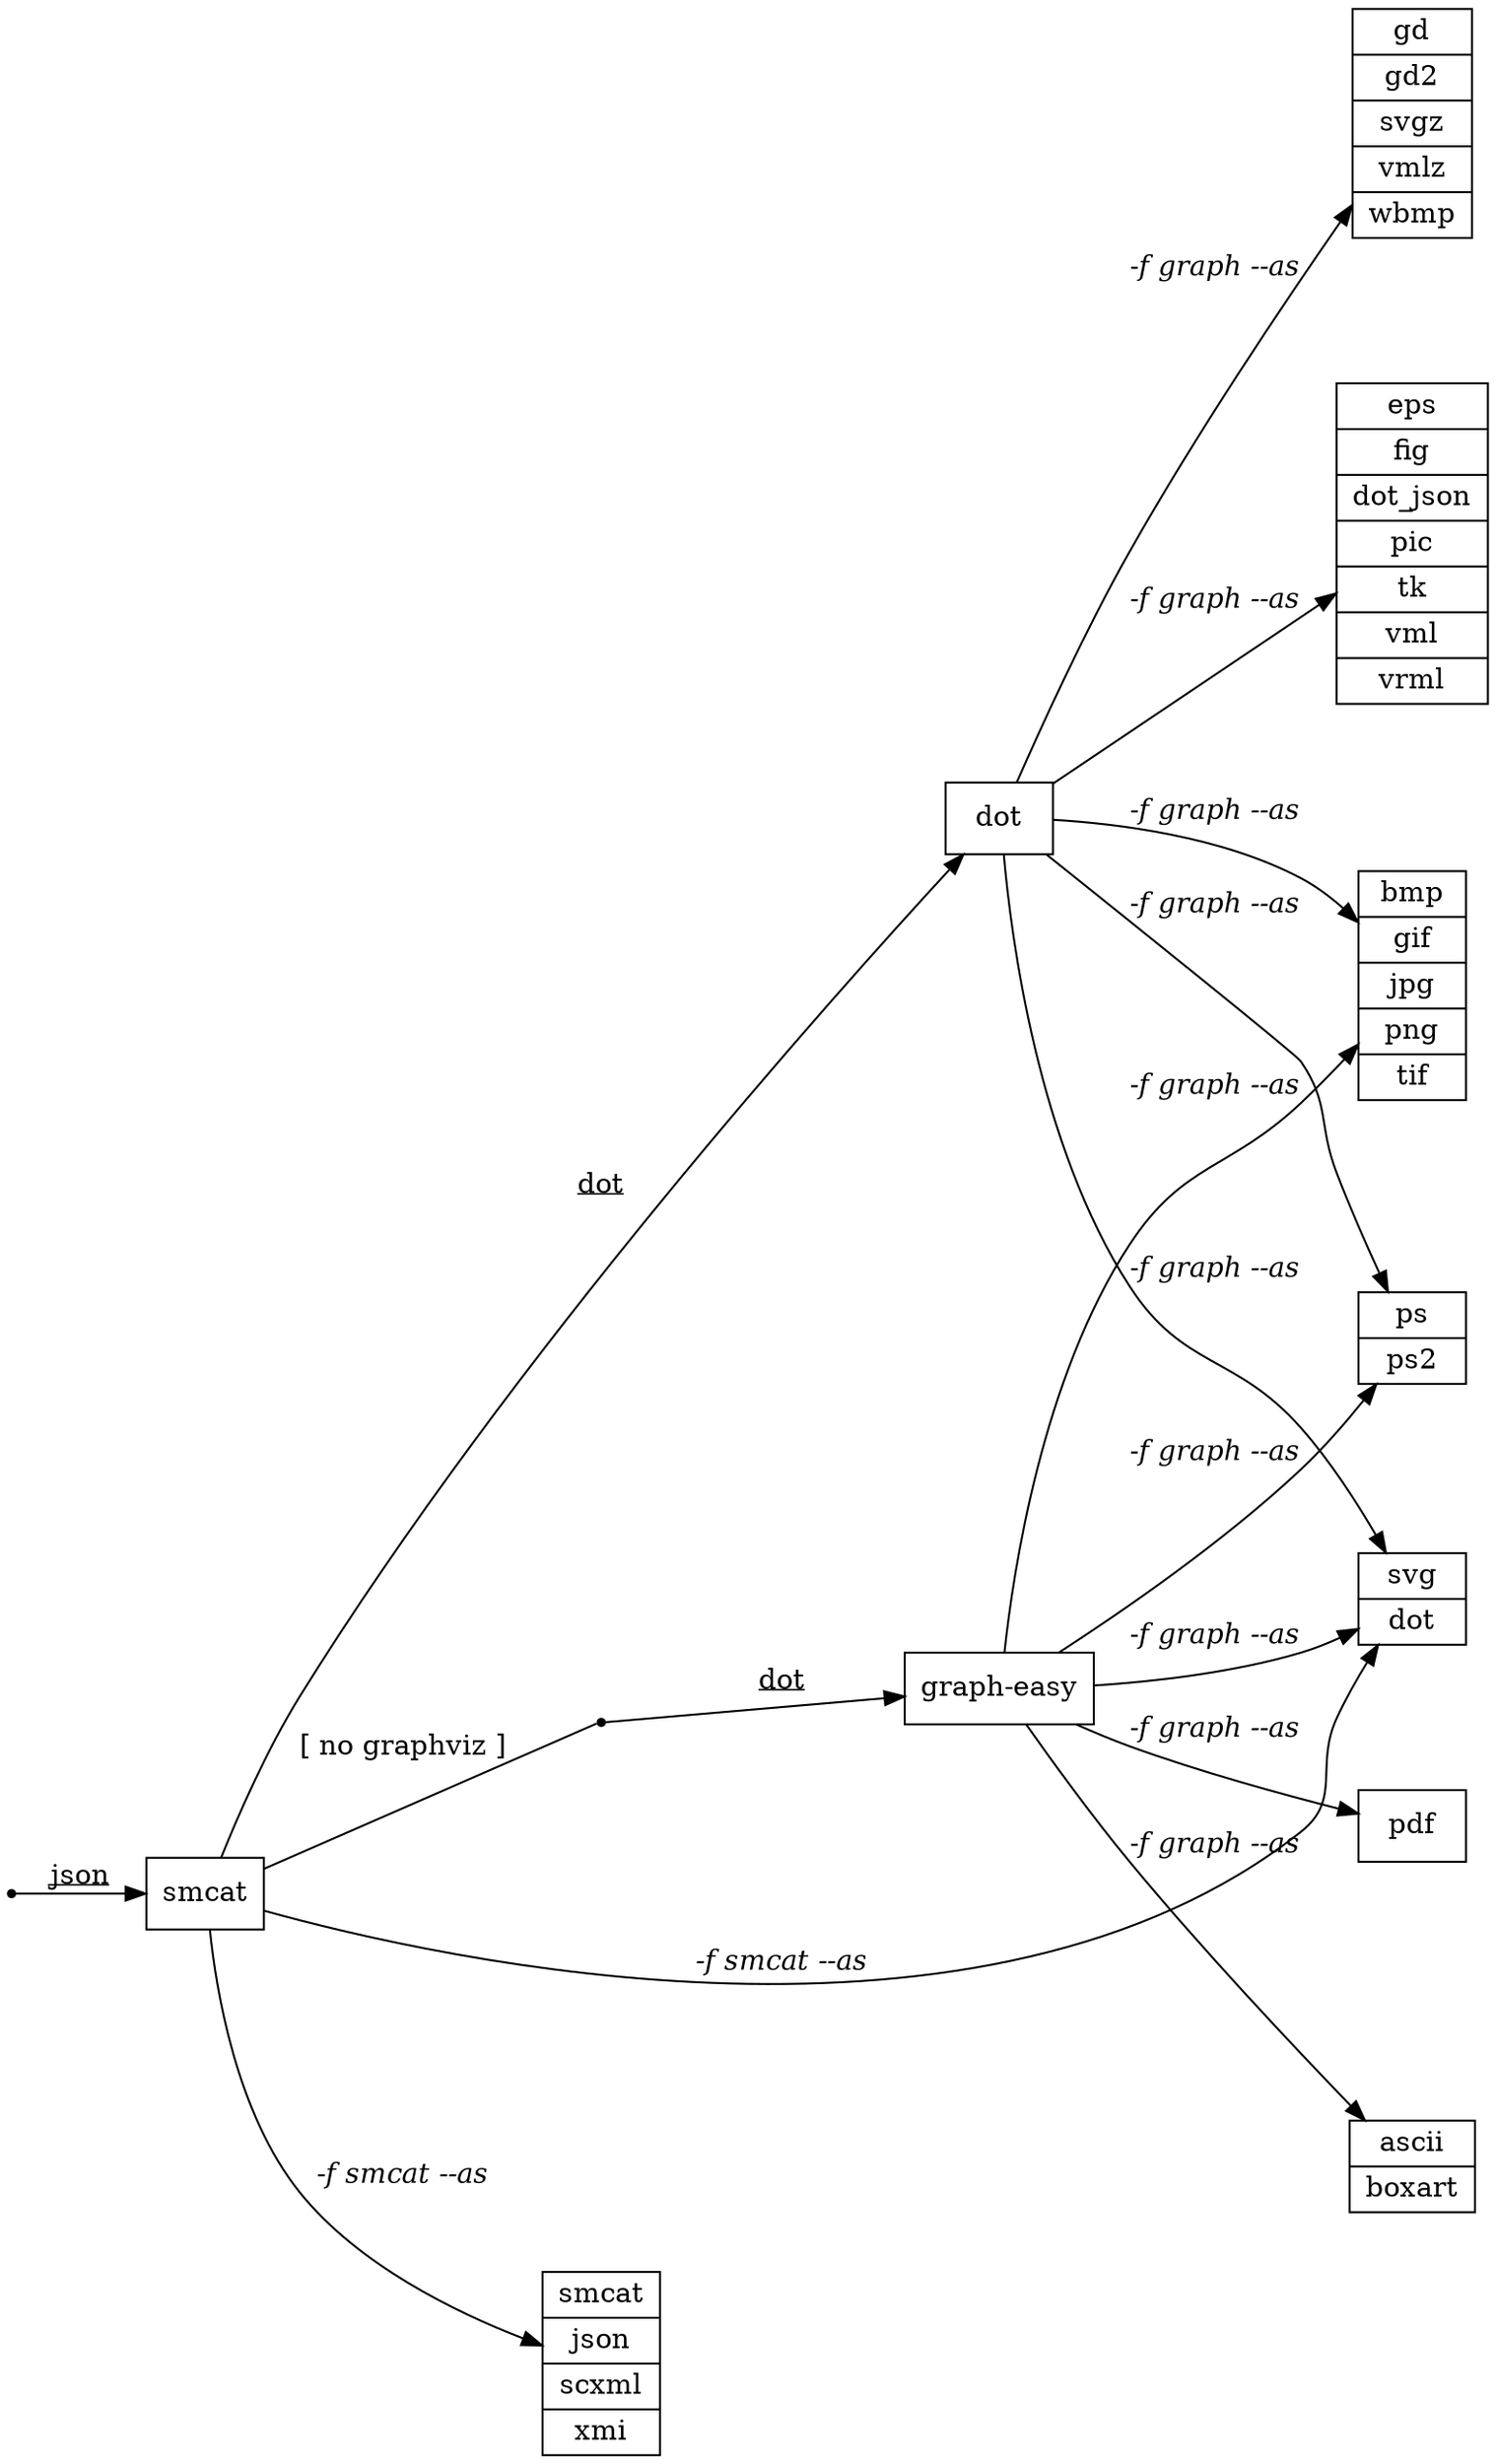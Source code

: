 // A graph that explain how `scrap` integrated with others CLI to produce various output
digraph {
  rankdir=LR
  compound=true
  dir = none
  nodesep="1"
  initial [shape = point]
  node [shape=box]

  initial -> smcat [label=<<u>json</u>>]
  smcat -> dot [label=<<u>dot</u>>]
  smcat -> {"" [shape=point]} [dir=none, label="[ no graphviz ]"]
  "" -> "graph-easy" [label=<<u>dot</u>>]

  image [shape=record, label="bmp|gif|jpg|png|tif"]
  document [shape=record, label="ps|ps2"]
  terminal [shape=record, label="ascii|boxart"]
  lang1 [shape=record, label="smcat|json|scxml|xmi"]
  lang2 [shape=record, label="eps|fig|dot_json|pic|tk|vml|vrml"]
  compressed [shape=record, label="gd|gd2|svgz|vmlz|wbmp"]
  all [shape=record, label="svg|dot"]

  smcat -> all,lang1 [label=<<i>-f smcat --as</i>>]
  dot,"graph-easy" -> all,image,document [label=<<i>-f graph --as</i>>]
  "graph-easy" -> terminal,pdf [label=<<i>-f graph --as</i>>]
  dot -> compressed,lang2 [label=<<i>-f graph --as</i>>]
}